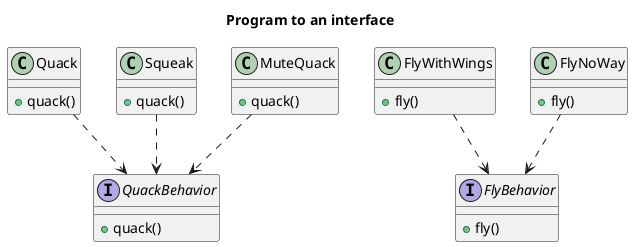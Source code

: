 @startuml

    title Program to an interface

    interface QuackBehavior {
        +quack()
    }

    interface FlyBehavior {
        +fly()
    }

    class FlyWithWings {
        +fly()
    }

    class FlyNoWay {
        +fly()
    }

    class Quack {
        +quack()
    }

    class Squeak {
        +quack()
    }

    class MuteQuack {
        +quack()
    }

    Quack ..> QuackBehavior
    Squeak ..> QuackBehavior
    MuteQuack ..> QuackBehavior

    FlyWithWings ..> FlyBehavior
    FlyNoWay ..> FlyBehavior

@enduml